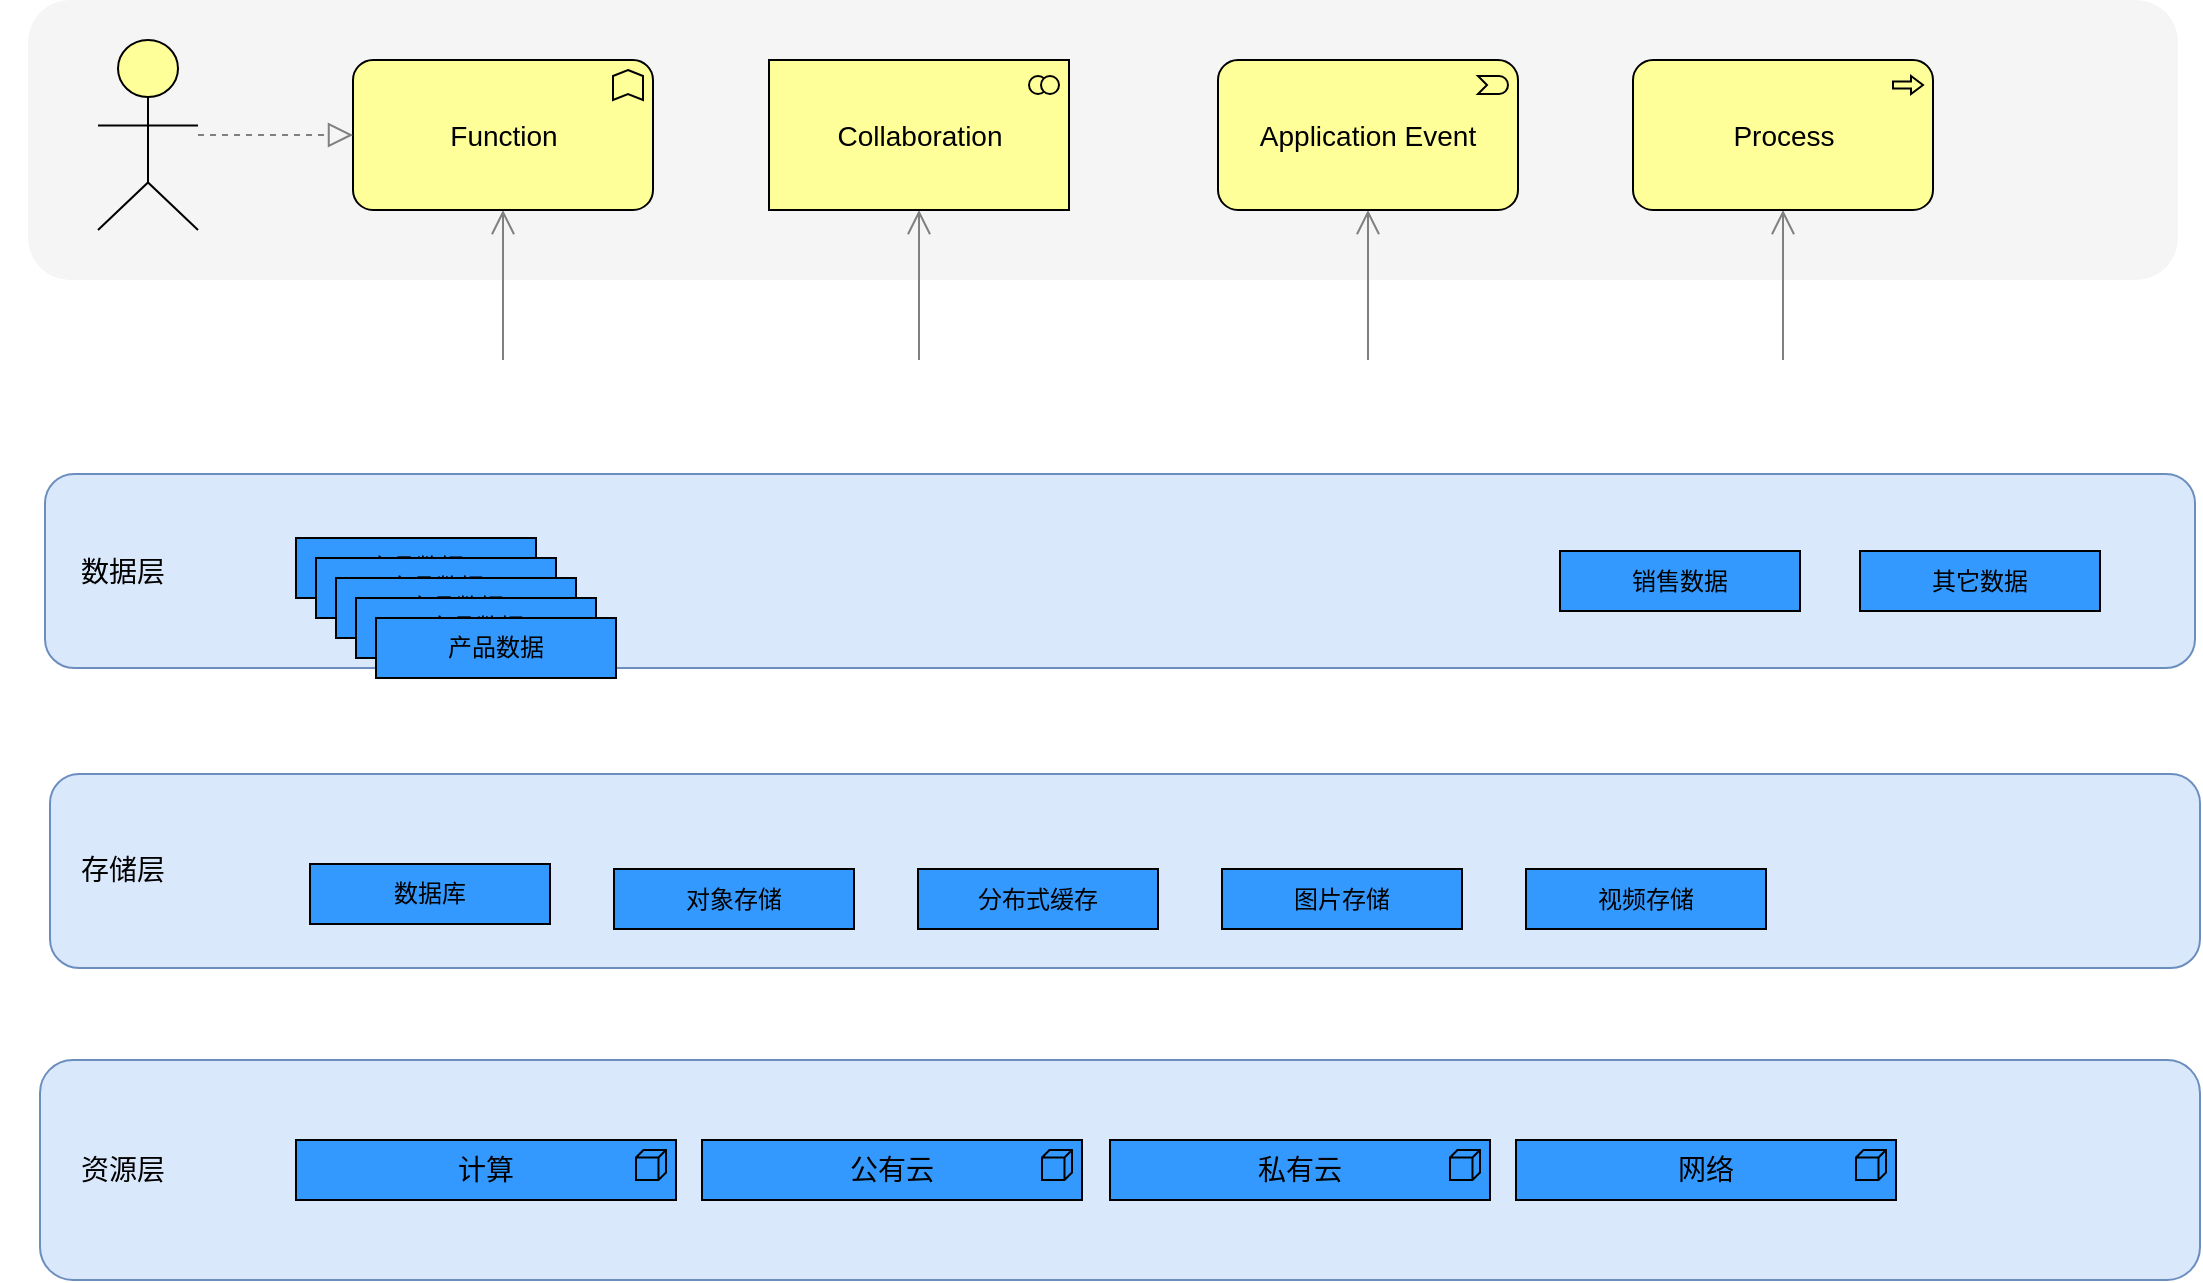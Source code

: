 <mxfile version="18.0.8" type="github">
  <diagram id="6I0OCvxSQrVGMHxT2VVA" name="Page-1">
    <mxGraphModel dx="1422" dy="762" grid="0" gridSize="10" guides="1" tooltips="1" connect="1" arrows="1" fold="1" page="1" pageScale="1" pageWidth="850" pageHeight="1100" background="#FFFFFF" math="0" shadow="0">
      <root>
        <mxCell id="0" />
        <mxCell id="1" parent="0" />
        <mxCell id="dKdSaXE48SgPbhcamS2K-30" value="" style="whiteSpace=wrap;html=1;strokeColor=#6c8ebf;strokeWidth=1;fillColor=#dae8fc;fontSize=14;rounded=1;" parent="1" vertex="1">
          <mxGeometry x="190" y="860" width="1080" height="110" as="geometry" />
        </mxCell>
        <mxCell id="dKdSaXE48SgPbhcamS2K-31" value="" style="whiteSpace=wrap;html=1;strokeColor=#6c8ebf;strokeWidth=1;fillColor=#dae8fc;fontSize=14;rounded=1;" parent="1" vertex="1">
          <mxGeometry x="195" y="717" width="1075" height="97" as="geometry" />
        </mxCell>
        <mxCell id="dKdSaXE48SgPbhcamS2K-32" value="" style="whiteSpace=wrap;html=1;strokeColor=none;strokeWidth=1;fillColor=#f5f5f5;fontSize=14;rounded=1;" parent="1" vertex="1">
          <mxGeometry x="184" y="330" width="1075" height="140" as="geometry" />
        </mxCell>
        <mxCell id="dKdSaXE48SgPbhcamS2K-33" value="计算" style="html=1;whiteSpace=wrap;fillColor=#3399FF;shape=mxgraph.archimate3.application;appType=node;archiType=square;fontSize=14;verticalAlign=top;rounded=1;" parent="1" vertex="1">
          <mxGeometry x="318" y="900" width="190" height="30" as="geometry" />
        </mxCell>
        <mxCell id="dKdSaXE48SgPbhcamS2K-46" style="edgeStyle=elbowEdgeStyle;elbow=vertical;html=1;startSize=10;endArrow=open;endFill=0;endSize=10;jettySize=auto;orthogonalLoop=1;strokeColor=#808080;fontSize=14;" parent="1" target="dKdSaXE48SgPbhcamS2K-54" edge="1">
          <mxGeometry relative="1" as="geometry">
            <mxPoint x="421.5" y="510" as="sourcePoint" />
          </mxGeometry>
        </mxCell>
        <mxCell id="dKdSaXE48SgPbhcamS2K-48" style="edgeStyle=elbowEdgeStyle;elbow=vertical;html=1;startSize=10;endArrow=open;endFill=0;endSize=10;jettySize=auto;orthogonalLoop=1;strokeColor=#808080;fontSize=14;" parent="1" target="dKdSaXE48SgPbhcamS2K-55" edge="1">
          <mxGeometry relative="1" as="geometry">
            <mxPoint x="629.5" y="510" as="sourcePoint" />
          </mxGeometry>
        </mxCell>
        <mxCell id="dKdSaXE48SgPbhcamS2K-50" style="edgeStyle=elbowEdgeStyle;elbow=vertical;html=1;startSize=10;endArrow=open;endFill=0;endSize=10;jettySize=auto;orthogonalLoop=1;strokeColor=#808080;fontSize=14;" parent="1" target="dKdSaXE48SgPbhcamS2K-56" edge="1">
          <mxGeometry relative="1" as="geometry">
            <mxPoint x="854" y="510" as="sourcePoint" />
          </mxGeometry>
        </mxCell>
        <mxCell id="dKdSaXE48SgPbhcamS2K-52" style="edgeStyle=elbowEdgeStyle;elbow=vertical;html=1;startSize=10;endArrow=open;endFill=0;endSize=10;jettySize=auto;orthogonalLoop=1;strokeColor=#808080;fontSize=14;" parent="1" target="dKdSaXE48SgPbhcamS2K-57" edge="1">
          <mxGeometry relative="1" as="geometry">
            <mxPoint x="1061.5" y="510" as="sourcePoint" />
          </mxGeometry>
        </mxCell>
        <mxCell id="dKdSaXE48SgPbhcamS2K-54" value="Function" style="html=1;whiteSpace=wrap;fillColor=#ffff99;shape=mxgraph.archimate3.application;appType=func;archiType=rounded;fontSize=14;rounded=1;" parent="1" vertex="1">
          <mxGeometry x="346.5" y="360" width="150" height="75" as="geometry" />
        </mxCell>
        <mxCell id="dKdSaXE48SgPbhcamS2K-55" value="Collaboration" style="html=1;whiteSpace=wrap;fillColor=#ffff99;shape=mxgraph.archimate3.application;appType=collab;archiType=square;fontSize=14;rounded=1;" parent="1" vertex="1">
          <mxGeometry x="554.5" y="360" width="150" height="75" as="geometry" />
        </mxCell>
        <mxCell id="dKdSaXE48SgPbhcamS2K-56" value="Application Event" style="html=1;whiteSpace=wrap;fillColor=#ffff99;shape=mxgraph.archimate3.application;appType=event;archiType=rounded;fontSize=14;rounded=1;" parent="1" vertex="1">
          <mxGeometry x="779" y="360" width="150" height="75" as="geometry" />
        </mxCell>
        <mxCell id="dKdSaXE48SgPbhcamS2K-57" value="Process" style="html=1;whiteSpace=wrap;fillColor=#ffff99;shape=mxgraph.archimate3.application;appType=proc;archiType=rounded;fontSize=14;rounded=1;" parent="1" vertex="1">
          <mxGeometry x="986.5" y="360" width="150" height="75" as="geometry" />
        </mxCell>
        <mxCell id="dKdSaXE48SgPbhcamS2K-58" value="&lt;font style=&quot;vertical-align: inherit;&quot;&gt;&lt;font style=&quot;vertical-align: inherit;&quot;&gt;资源层&lt;/font&gt;&lt;/font&gt;" style="text;html=1;strokeColor=none;fillColor=none;align=center;verticalAlign=middle;whiteSpace=wrap;fontSize=14;rounded=1;" parent="1" vertex="1">
          <mxGeometry x="170" y="905" width="123" height="20" as="geometry" />
        </mxCell>
        <mxCell id="dKdSaXE48SgPbhcamS2K-61" style="edgeStyle=elbowEdgeStyle;elbow=vertical;html=1;dashed=1;startSize=10;endArrow=block;endFill=0;endSize=10;jettySize=auto;orthogonalLoop=1;strokeColor=#808080;fontSize=14;" parent="1" source="dKdSaXE48SgPbhcamS2K-62" target="dKdSaXE48SgPbhcamS2K-54" edge="1">
          <mxGeometry relative="1" as="geometry" />
        </mxCell>
        <mxCell id="dKdSaXE48SgPbhcamS2K-62" value="" style="html=1;whiteSpace=wrap;fillColor=#ffff99;shape=mxgraph.archimate3.actor;fontSize=14;rounded=1;" parent="1" vertex="1">
          <mxGeometry x="219" y="350" width="50" height="95" as="geometry" />
        </mxCell>
        <mxCell id="Xw9xKVzSc36Ef-3tRg2Z-1" value="公有云" style="html=1;whiteSpace=wrap;fillColor=#3399FF;shape=mxgraph.archimate3.application;appType=node;archiType=square;fontSize=14;verticalAlign=top;rounded=1;" vertex="1" parent="1">
          <mxGeometry x="521" y="900" width="190" height="30" as="geometry" />
        </mxCell>
        <mxCell id="Xw9xKVzSc36Ef-3tRg2Z-2" value="私有云" style="html=1;whiteSpace=wrap;fillColor=#3399FF;shape=mxgraph.archimate3.application;appType=node;archiType=square;fontSize=14;verticalAlign=top;rounded=1;" vertex="1" parent="1">
          <mxGeometry x="725" y="900" width="190" height="30" as="geometry" />
        </mxCell>
        <mxCell id="Xw9xKVzSc36Ef-3tRg2Z-3" value="网络" style="html=1;whiteSpace=wrap;fillColor=#3399FF;shape=mxgraph.archimate3.application;appType=node;archiType=square;fontSize=14;verticalAlign=top;rounded=1;" vertex="1" parent="1">
          <mxGeometry x="928" y="900" width="190" height="30" as="geometry" />
        </mxCell>
        <mxCell id="Xw9xKVzSc36Ef-3tRg2Z-4" value="&lt;font style=&quot;vertical-align: inherit;&quot;&gt;&lt;font style=&quot;vertical-align: inherit;&quot;&gt;&lt;font style=&quot;vertical-align: inherit;&quot;&gt;&lt;font style=&quot;vertical-align: inherit;&quot;&gt;存储层&lt;br&gt;&lt;/font&gt;&lt;/font&gt;&lt;/font&gt;&lt;/font&gt;" style="text;html=1;strokeColor=none;fillColor=none;align=center;verticalAlign=middle;whiteSpace=wrap;fontSize=14;rounded=1;" vertex="1" parent="1">
          <mxGeometry x="170" y="755" width="123" height="20" as="geometry" />
        </mxCell>
        <mxCell id="Xw9xKVzSc36Ef-3tRg2Z-5" value="&lt;font style=&quot;vertical-align: inherit;&quot;&gt;&lt;font style=&quot;vertical-align: inherit;&quot;&gt;数据库&lt;/font&gt;&lt;/font&gt;" style="rounded=0;whiteSpace=wrap;html=1;fillColor=#3399FF;" vertex="1" parent="1">
          <mxGeometry x="325" y="762" width="120" height="30" as="geometry" />
        </mxCell>
        <mxCell id="Xw9xKVzSc36Ef-3tRg2Z-6" value="&lt;font style=&quot;vertical-align: inherit;&quot;&gt;&lt;font style=&quot;vertical-align: inherit;&quot;&gt;&lt;font style=&quot;vertical-align: inherit;&quot;&gt;&lt;font style=&quot;vertical-align: inherit;&quot;&gt;对象存储&lt;/font&gt;&lt;/font&gt;&lt;/font&gt;&lt;/font&gt;" style="rounded=0;whiteSpace=wrap;html=1;fillColor=#3399FF;" vertex="1" parent="1">
          <mxGeometry x="477" y="764.5" width="120" height="30" as="geometry" />
        </mxCell>
        <mxCell id="Xw9xKVzSc36Ef-3tRg2Z-7" value="&lt;font style=&quot;vertical-align: inherit;&quot;&gt;&lt;font style=&quot;vertical-align: inherit;&quot;&gt;&lt;font style=&quot;vertical-align: inherit;&quot;&gt;&lt;font style=&quot;vertical-align: inherit;&quot;&gt;&lt;font style=&quot;vertical-align: inherit;&quot;&gt;&lt;font style=&quot;vertical-align: inherit;&quot;&gt;分布式缓存&lt;/font&gt;&lt;/font&gt;&lt;/font&gt;&lt;/font&gt;&lt;/font&gt;&lt;/font&gt;" style="rounded=0;whiteSpace=wrap;html=1;fillColor=#3399FF;" vertex="1" parent="1">
          <mxGeometry x="629" y="764.5" width="120" height="30" as="geometry" />
        </mxCell>
        <mxCell id="Xw9xKVzSc36Ef-3tRg2Z-8" value="&lt;font style=&quot;vertical-align: inherit;&quot;&gt;&lt;font style=&quot;vertical-align: inherit;&quot;&gt;&lt;font style=&quot;vertical-align: inherit;&quot;&gt;&lt;font style=&quot;vertical-align: inherit;&quot;&gt;&lt;font style=&quot;vertical-align: inherit;&quot;&gt;&lt;font style=&quot;vertical-align: inherit;&quot;&gt;&lt;font style=&quot;vertical-align: inherit;&quot;&gt;&lt;font style=&quot;vertical-align: inherit;&quot;&gt;图片存储&lt;/font&gt;&lt;/font&gt;&lt;/font&gt;&lt;/font&gt;&lt;/font&gt;&lt;/font&gt;&lt;/font&gt;&lt;/font&gt;" style="rounded=0;whiteSpace=wrap;html=1;fillColor=#3399FF;" vertex="1" parent="1">
          <mxGeometry x="781" y="764.5" width="120" height="30" as="geometry" />
        </mxCell>
        <mxCell id="Xw9xKVzSc36Ef-3tRg2Z-9" value="&lt;font style=&quot;vertical-align: inherit;&quot;&gt;&lt;font style=&quot;vertical-align: inherit;&quot;&gt;&lt;font style=&quot;vertical-align: inherit;&quot;&gt;&lt;font style=&quot;vertical-align: inherit;&quot;&gt;&lt;font style=&quot;vertical-align: inherit;&quot;&gt;&lt;font style=&quot;vertical-align: inherit;&quot;&gt;&lt;font style=&quot;vertical-align: inherit;&quot;&gt;&lt;font style=&quot;vertical-align: inherit;&quot;&gt;&lt;font style=&quot;vertical-align: inherit;&quot;&gt;&lt;font style=&quot;vertical-align: inherit;&quot;&gt;视频存储&lt;/font&gt;&lt;/font&gt;&lt;/font&gt;&lt;/font&gt;&lt;/font&gt;&lt;/font&gt;&lt;/font&gt;&lt;/font&gt;&lt;/font&gt;&lt;/font&gt;" style="rounded=0;whiteSpace=wrap;html=1;fillColor=#3399FF;" vertex="1" parent="1">
          <mxGeometry x="933" y="764.5" width="120" height="30" as="geometry" />
        </mxCell>
        <mxCell id="Xw9xKVzSc36Ef-3tRg2Z-10" value="" style="whiteSpace=wrap;html=1;strokeColor=#6c8ebf;strokeWidth=1;fillColor=#dae8fc;fontSize=14;rounded=1;" vertex="1" parent="1">
          <mxGeometry x="192.5" y="567" width="1075" height="97" as="geometry" />
        </mxCell>
        <mxCell id="Xw9xKVzSc36Ef-3tRg2Z-11" value="&lt;font style=&quot;vertical-align: inherit;&quot;&gt;&lt;font style=&quot;vertical-align: inherit;&quot;&gt;&lt;font style=&quot;vertical-align: inherit;&quot;&gt;&lt;font style=&quot;vertical-align: inherit;&quot;&gt;&lt;font style=&quot;vertical-align: inherit;&quot;&gt;&lt;font style=&quot;vertical-align: inherit;&quot;&gt;数据层&lt;/font&gt;&lt;/font&gt;&lt;br&gt;&lt;/font&gt;&lt;/font&gt;&lt;/font&gt;&lt;/font&gt;" style="text;html=1;strokeColor=none;fillColor=none;align=center;verticalAlign=middle;whiteSpace=wrap;fontSize=14;rounded=1;" vertex="1" parent="1">
          <mxGeometry x="170" y="605.5" width="123" height="20" as="geometry" />
        </mxCell>
        <mxCell id="Xw9xKVzSc36Ef-3tRg2Z-12" value="&lt;font style=&quot;vertical-align: inherit;&quot;&gt;&lt;font style=&quot;vertical-align: inherit;&quot;&gt;&lt;font style=&quot;vertical-align: inherit;&quot;&gt;&lt;font style=&quot;vertical-align: inherit;&quot;&gt;产品数据&lt;/font&gt;&lt;/font&gt;&lt;/font&gt;&lt;/font&gt;&lt;span style=&quot;color: rgba(0, 0, 0, 0); font-family: monospace; font-size: 0px; text-align: start;&quot;&gt;&lt;font style=&quot;vertical-align: inherit;&quot;&gt;&lt;font style=&quot;vertical-align: inherit;&quot;&gt;%3CmxGraphModel%3E%3Croot%3E%3CmxCell%20id%3D%220%22%2F%3E%3CmxCell%20id%3D%221%22%20parent%3D%220%22%2F%3E%3CmxCell%20id%3D %222%22%20value%3D%22%26lt%3Bfont%20style%3D%26quot%3Bvertical-align%3A%20inherit%3B%26quot%3B%26gt%3B%26lt%3Bfont%20style%3D%26quot%3Bvertical -align%3A%20inherit%3B%26quot%3B%26gt%3B%E6%95%B0%E6%8D%AE%E5%BA%93%26lt%3B%2Ffont%26gt%3B%26lt%3B%2Ffont %26gt%3B%22%20style%3D%22rounded%3D0%3BwhiteSpace%3Dwrap%3Bhtml%3D1%3BfillColor%3D%233399FF%3B%22%20vertex%3D%221%22%20parent%3D%221%22%3E %3CmxGeometry%20x%3D%22325%22%20y%3D%22762%22%20width%3D%22120%22%20height%3D%2230%22%20as%3D%22geometry%22%2F%3E%3C%2FmxCell %3E%3C%2Froot%3E%3C%2FmxGraphModel%3E&lt;/font&gt;&lt;/font&gt;&lt;/span&gt;" style="rounded=0;whiteSpace=wrap;html=1;fillColor=#3399FF;" vertex="1" parent="1">
          <mxGeometry x="318" y="599" width="120" height="30" as="geometry" />
        </mxCell>
        <mxCell id="Xw9xKVzSc36Ef-3tRg2Z-13" value="&lt;font style=&quot;vertical-align: inherit;&quot;&gt;&lt;font style=&quot;vertical-align: inherit;&quot;&gt;&lt;font style=&quot;vertical-align: inherit;&quot;&gt;&lt;font style=&quot;vertical-align: inherit;&quot;&gt;产品数据&lt;/font&gt;&lt;/font&gt;&lt;/font&gt;&lt;/font&gt;&lt;span style=&quot;color: rgba(0, 0, 0, 0); font-family: monospace; font-size: 0px; text-align: start;&quot;&gt;&lt;font style=&quot;vertical-align: inherit;&quot;&gt;&lt;font style=&quot;vertical-align: inherit;&quot;&gt;%3CmxGraphModel%3E%3Croot%3E%3CmxCell%20id%3D%220%22%2F%3E%3CmxCell%20id%3D%221%22%20parent%3D%220%22%2F%3E%3CmxCell%20id%3D %222%22%20value%3D%22%26lt%3Bfont%20style%3D%26quot%3Bvertical-align%3A%20inherit%3B%26quot%3B%26gt%3B%26lt%3Bfont%20style%3D%26quot%3Bvertical -align%3A%20inherit%3B%26quot%3B%26gt%3B%E6%95%B0%E6%8D%AE%E5%BA%93%26lt%3B%2Ffont%26gt%3B%26lt%3B%2Ffont %26gt%3B%22%20style%3D%22rounded%3D0%3BwhiteSpace%3Dwrap%3Bhtml%3D1%3BfillColor%3D%233399FF%3B%22%20vertex%3D%221%22%20parent%3D%221%22%3E %3CmxGeometry%20x%3D%22325%22%20y%3D%22762%22%20width%3D%22120%22%20height%3D%2230%22%20as%3D%22geometry%22%2F%3E%3C%2FmxCell %3E%3C%2Froot%3E%3C%2FmxGraphModel%3E&lt;/font&gt;&lt;/font&gt;&lt;/span&gt;" style="rounded=0;whiteSpace=wrap;html=1;fillColor=#3399FF;" vertex="1" parent="1">
          <mxGeometry x="328" y="609" width="120" height="30" as="geometry" />
        </mxCell>
        <mxCell id="Xw9xKVzSc36Ef-3tRg2Z-14" value="&lt;font style=&quot;vertical-align: inherit;&quot;&gt;&lt;font style=&quot;vertical-align: inherit;&quot;&gt;&lt;font style=&quot;vertical-align: inherit;&quot;&gt;&lt;font style=&quot;vertical-align: inherit;&quot;&gt;产品数据&lt;/font&gt;&lt;/font&gt;&lt;/font&gt;&lt;/font&gt;&lt;span style=&quot;color: rgba(0, 0, 0, 0); font-family: monospace; font-size: 0px; text-align: start;&quot;&gt;&lt;font style=&quot;vertical-align: inherit;&quot;&gt;&lt;font style=&quot;vertical-align: inherit;&quot;&gt;%3CmxGraphModel%3E%3Croot%3E%3CmxCell%20id%3D%220%22%2F%3E%3CmxCell%20id%3D%221%22%20parent%3D%220%22%2F%3E%3CmxCell%20id%3D %222%22%20value%3D%22%26lt%3Bfont%20style%3D%26quot%3Bvertical-align%3A%20inherit%3B%26quot%3B%26gt%3B%26lt%3Bfont%20style%3D%26quot%3Bvertical -align%3A%20inherit%3B%26quot%3B%26gt%3B%E6%95%B0%E6%8D%AE%E5%BA%93%26lt%3B%2Ffont%26gt%3B%26lt%3B%2Ffont %26gt%3B%22%20style%3D%22rounded%3D0%3BwhiteSpace%3Dwrap%3Bhtml%3D1%3BfillColor%3D%233399FF%3B%22%20vertex%3D%221%22%20parent%3D%221%22%3E %3CmxGeometry%20x%3D%22325%22%20y%3D%22762%22%20width%3D%22120%22%20height%3D%2230%22%20as%3D%22geometry%22%2F%3E%3C%2FmxCell %3E%3C%2Froot%3E%3C%2FmxGraphModel%3E&lt;/font&gt;&lt;/font&gt;&lt;/span&gt;" style="rounded=0;whiteSpace=wrap;html=1;fillColor=#3399FF;" vertex="1" parent="1">
          <mxGeometry x="338" y="619" width="120" height="30" as="geometry" />
        </mxCell>
        <mxCell id="Xw9xKVzSc36Ef-3tRg2Z-15" value="&lt;font style=&quot;vertical-align: inherit;&quot;&gt;&lt;font style=&quot;vertical-align: inherit;&quot;&gt;&lt;font style=&quot;vertical-align: inherit;&quot;&gt;&lt;font style=&quot;vertical-align: inherit;&quot;&gt;产品数据&lt;/font&gt;&lt;/font&gt;&lt;/font&gt;&lt;/font&gt;&lt;span style=&quot;color: rgba(0, 0, 0, 0); font-family: monospace; font-size: 0px; text-align: start;&quot;&gt;&lt;font style=&quot;vertical-align: inherit;&quot;&gt;&lt;font style=&quot;vertical-align: inherit;&quot;&gt;%3CmxGraphModel%3E%3Croot%3E%3CmxCell%20id%3D%220%22%2F%3E%3CmxCell%20id%3D%221%22%20parent%3D%220%22%2F%3E%3CmxCell%20id%3D %222%22%20value%3D%22%26lt%3Bfont%20style%3D%26quot%3Bvertical-align%3A%20inherit%3B%26quot%3B%26gt%3B%26lt%3Bfont%20style%3D%26quot%3Bvertical -align%3A%20inherit%3B%26quot%3B%26gt%3B%E6%95%B0%E6%8D%AE%E5%BA%93%26lt%3B%2Ffont%26gt%3B%26lt%3B%2Ffont %26gt%3B%22%20style%3D%22rounded%3D0%3BwhiteSpace%3Dwrap%3Bhtml%3D1%3BfillColor%3D%233399FF%3B%22%20vertex%3D%221%22%20parent%3D%221%22%3E %3CmxGeometry%20x%3D%22325%22%20y%3D%22762%22%20width%3D%22120%22%20height%3D%2230%22%20as%3D%22geometry%22%2F%3E%3C%2FmxCell %3E%3C%2Froot%3E%3C%2FmxGraphModel%3E&lt;/font&gt;&lt;/font&gt;&lt;/span&gt;" style="rounded=0;whiteSpace=wrap;html=1;fillColor=#3399FF;" vertex="1" parent="1">
          <mxGeometry x="348" y="629" width="120" height="30" as="geometry" />
        </mxCell>
        <mxCell id="Xw9xKVzSc36Ef-3tRg2Z-16" value="&lt;font style=&quot;vertical-align: inherit;&quot;&gt;&lt;font style=&quot;vertical-align: inherit;&quot;&gt;&lt;font style=&quot;vertical-align: inherit;&quot;&gt;&lt;font style=&quot;vertical-align: inherit;&quot;&gt;产品数据&lt;/font&gt;&lt;/font&gt;&lt;/font&gt;&lt;/font&gt;&lt;span style=&quot;color: rgba(0, 0, 0, 0); font-family: monospace; font-size: 0px; text-align: start;&quot;&gt;&lt;font style=&quot;vertical-align: inherit;&quot;&gt;&lt;font style=&quot;vertical-align: inherit;&quot;&gt;%3CmxGraphModel%3E%3Croot%3E%3CmxCell%20id%3D%220%22%2F%3E%3CmxCell%20id%3D%221%22%20parent%3D%220%22%2F%3E%3CmxCell%20id%3D %222%22%20value%3D%22%26lt%3Bfont%20style%3D%26quot%3Bvertical-align%3A%20inherit%3B%26quot%3B%26gt%3B%26lt%3Bfont%20style%3D%26quot%3Bvertical -align%3A%20inherit%3B%26quot%3B%26gt%3B%E6%95%B0%E6%8D%AE%E5%BA%93%26lt%3B%2Ffont%26gt%3B%26lt%3B%2Ffont %26gt%3B%22%20style%3D%22rounded%3D0%3BwhiteSpace%3Dwrap%3Bhtml%3D1%3BfillColor%3D%233399FF%3B%22%20vertex%3D%221%22%20parent%3D%221%22%3E %3CmxGeometry%20x%3D%22325%22%20y%3D%22762%22%20width%3D%22120%22%20height%3D%2230%22%20as%3D%22geometry%22%2F%3E%3C%2FmxCell %3E%3C%2Froot%3E%3C%2FmxGraphModel%3E&lt;/font&gt;&lt;/font&gt;&lt;/span&gt;" style="rounded=0;whiteSpace=wrap;html=1;fillColor=#3399FF;" vertex="1" parent="1">
          <mxGeometry x="358" y="639" width="120" height="30" as="geometry" />
        </mxCell>
        <mxCell id="Xw9xKVzSc36Ef-3tRg2Z-17" value="&lt;div style=&quot;text-align: start;&quot;&gt;&lt;font style=&quot;vertical-align: inherit;&quot;&gt;&lt;font style=&quot;vertical-align: inherit;&quot;&gt;销售数据&lt;/font&gt;&lt;/font&gt;&lt;/div&gt;" style="rounded=0;whiteSpace=wrap;html=1;fillColor=#3399FF;" vertex="1" parent="1">
          <mxGeometry x="950" y="605.5" width="120" height="30" as="geometry" />
        </mxCell>
        <mxCell id="Xw9xKVzSc36Ef-3tRg2Z-18" value="&lt;div style=&quot;text-align: start;&quot;&gt;&lt;font style=&quot;vertical-align: inherit;&quot;&gt;&lt;font style=&quot;vertical-align: inherit;&quot;&gt;其它数据&lt;/font&gt;&lt;/font&gt;&lt;/div&gt;" style="rounded=0;whiteSpace=wrap;html=1;fillColor=#3399FF;" vertex="1" parent="1">
          <mxGeometry x="1100" y="605.5" width="120" height="30" as="geometry" />
        </mxCell>
      </root>
    </mxGraphModel>
  </diagram>
</mxfile>
